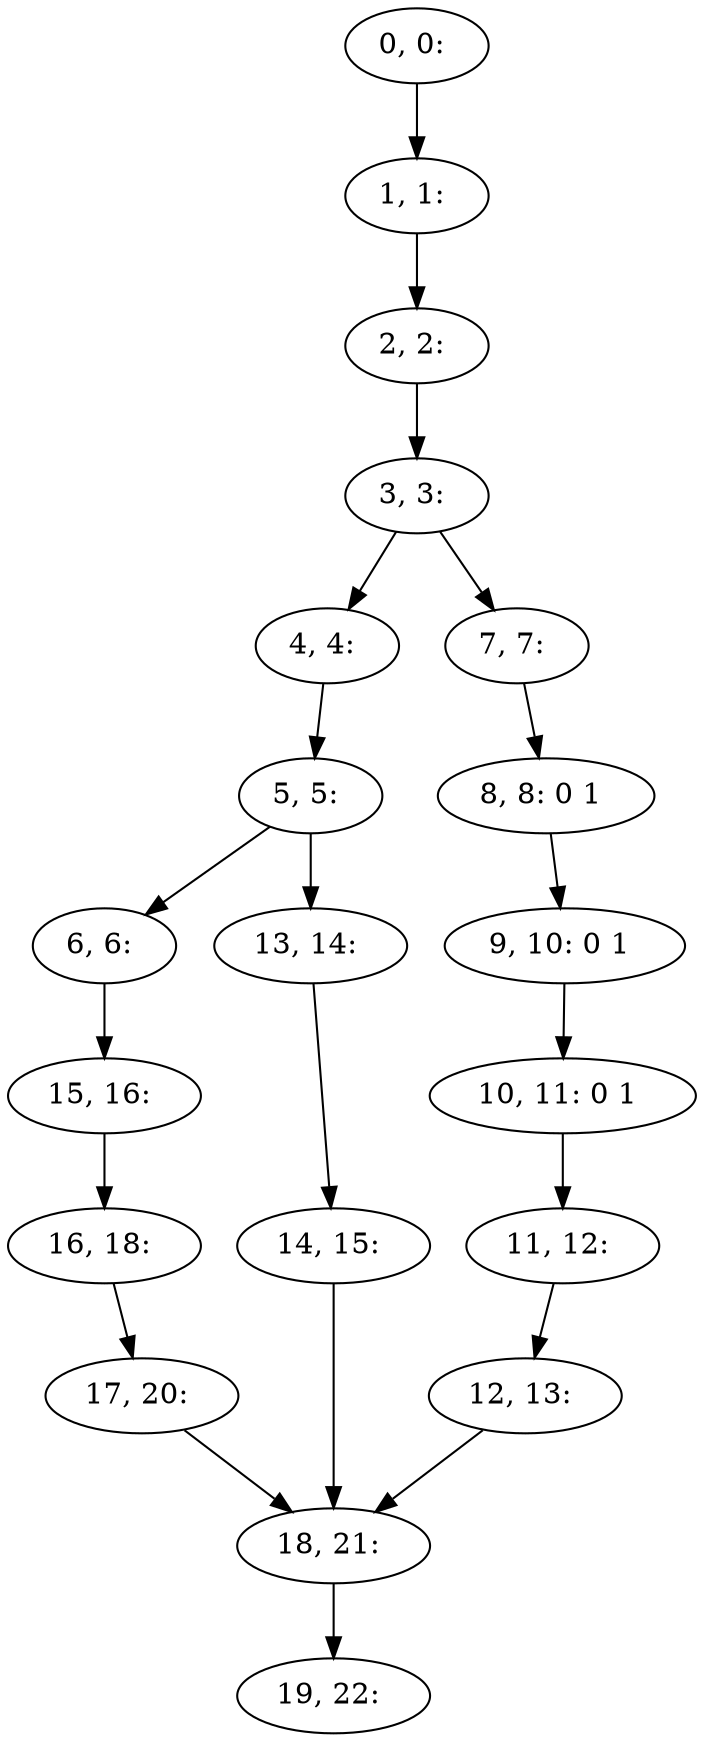 digraph G {
0[label="0, 0: "];
1[label="1, 1: "];
2[label="2, 2: "];
3[label="3, 3: "];
4[label="4, 4: "];
5[label="5, 5: "];
6[label="6, 6: "];
7[label="7, 7: "];
8[label="8, 8: 0 1 "];
9[label="9, 10: 0 1 "];
10[label="10, 11: 0 1 "];
11[label="11, 12: "];
12[label="12, 13: "];
13[label="13, 14: "];
14[label="14, 15: "];
15[label="15, 16: "];
16[label="16, 18: "];
17[label="17, 20: "];
18[label="18, 21: "];
19[label="19, 22: "];
0->1 ;
1->2 ;
2->3 ;
3->4 ;
3->7 ;
4->5 ;
5->6 ;
5->13 ;
6->15 ;
7->8 ;
8->9 ;
9->10 ;
10->11 ;
11->12 ;
12->18 ;
13->14 ;
14->18 ;
15->16 ;
16->17 ;
17->18 ;
18->19 ;
}
